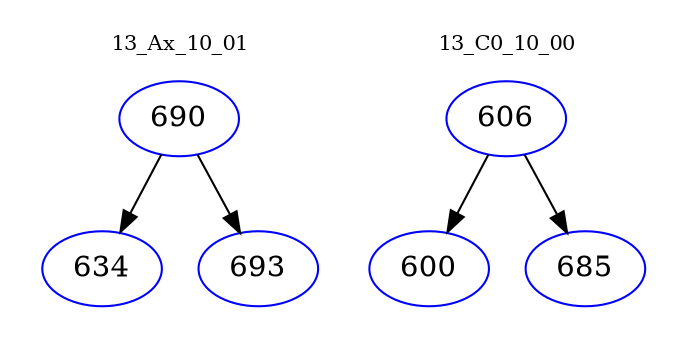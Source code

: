 digraph{
subgraph cluster_0 {
color = white
label = "13_Ax_10_01";
fontsize=10;
T0_690 [label="690", color="blue"]
T0_690 -> T0_634 [color="black"]
T0_634 [label="634", color="blue"]
T0_690 -> T0_693 [color="black"]
T0_693 [label="693", color="blue"]
}
subgraph cluster_1 {
color = white
label = "13_C0_10_00";
fontsize=10;
T1_606 [label="606", color="blue"]
T1_606 -> T1_600 [color="black"]
T1_600 [label="600", color="blue"]
T1_606 -> T1_685 [color="black"]
T1_685 [label="685", color="blue"]
}
}
